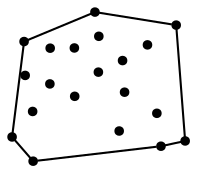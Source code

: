 graph G {
  layout=neato;
  overlap=false;
  bgcolor=white;
  node [style=filled, color=black, fillcolor=black, width=0.05, height=0.05, shape=point];
  10 [
    pos="-97.00,-51.00!"
  ];
  13 [
    pos="-74.00,-78.00!"
  ];
  11 [
    pos="-73.00,61.00!"
  ];
  9 [
    pos="-72.00,21.00!"
  ];
  12 [
    pos="-69.00,-20.00!"
  ];
  4 [
    pos="-44.00,11.00!"
  ];
  19 [
    pos="-41.00,54.00!"
  ];
  3 [
    pos="-33.00,54.00!"
  ];
  6 [
    pos="-27.00,3.00!"
  ];
  5 [
    pos="-5.00,26.00!"
  ];
  18 [
    pos="-1.00,95.00!"
  ];
  15 [
    pos="3.00,68.00!"
  ];
  16 [
    pos="23.00,-41.00!"
  ];
  8 [
    pos="27.00,43.00!"
  ];
  17 [
    pos="28.00,5.00!"
  ];
  1 [
    pos="57.00,60.00!"
  ];
  0 [
    pos="68.00,-21.00!"
  ];
  2 [
    pos="82.00,-60.00!"
  ];
  7 [
    pos="90.00,83.00!"
  ];
  14 [
    pos="100.00,-56.00!"
  ];
  10 -- 13 [
    color="black"
    penwidth=1
  ];
  13 -- 2 [
    color="black"
    penwidth=1
  ];
  2 -- 14 [
    color="black"
    penwidth=1
  ];
  14 -- 7 [
    color="black"
    penwidth=1
  ];
  7 -- 18 [
    color="black"
    penwidth=1
  ];
  18 -- 11 [
    color="black"
    penwidth=1
  ];
  11 -- 10 [
    color="black"
    penwidth=1
  ];
}

